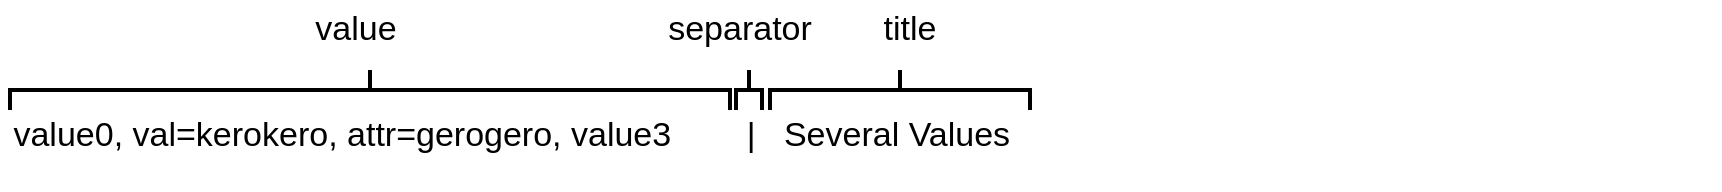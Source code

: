 <mxfile version="24.2.7" type="device">
  <diagram name="ページ1" id="0mRtbUcXiRgQefocvBfH">
    <mxGraphModel dx="870" dy="595" grid="1" gridSize="10" guides="1" tooltips="1" connect="1" arrows="1" fold="1" page="1" pageScale="1" pageWidth="10" pageHeight="10" math="0" shadow="0">
      <root>
        <mxCell id="0" />
        <mxCell id="1" parent="0" />
        <mxCell id="1VkHnEbaeBBj4qfACHqL-1" value="&lt;div style=&quot;font-size: 17px;&quot;&gt;&lt;span style=&quot;background-color: initial;&quot;&gt;&amp;nbsp;value0, val=kerokero, attr=gerogero, value3&amp;nbsp; &amp;nbsp; &amp;nbsp; &amp;nbsp; |&amp;nbsp; &amp;nbsp;Several Values&lt;/span&gt;&lt;/div&gt;" style="text;strokeColor=none;align=left;fillColor=none;html=1;verticalAlign=middle;whiteSpace=wrap;rounded=0;fontSize=17;" parent="1" vertex="1">
          <mxGeometry x="65" y="-45" width="860" height="55" as="geometry" />
        </mxCell>
        <mxCell id="1VkHnEbaeBBj4qfACHqL-15" value="" style="strokeWidth=2;html=1;shape=mxgraph.flowchart.annotation_2;align=left;labelPosition=right;pointerEvents=1;direction=south;" parent="1" vertex="1">
          <mxGeometry x="70" y="-50" width="360" height="20" as="geometry" />
        </mxCell>
        <mxCell id="1VkHnEbaeBBj4qfACHqL-16" value="" style="strokeWidth=2;html=1;shape=mxgraph.flowchart.annotation_2;align=left;labelPosition=right;pointerEvents=1;direction=south;" parent="1" vertex="1">
          <mxGeometry x="433" y="-50" width="13" height="20" as="geometry" />
        </mxCell>
        <mxCell id="1VkHnEbaeBBj4qfACHqL-17" value="" style="strokeWidth=2;html=1;shape=mxgraph.flowchart.annotation_2;align=left;labelPosition=right;pointerEvents=1;direction=south;" parent="1" vertex="1">
          <mxGeometry x="450" y="-50" width="130" height="20" as="geometry" />
        </mxCell>
        <mxCell id="1VkHnEbaeBBj4qfACHqL-18" value="value" style="text;html=1;align=center;verticalAlign=middle;whiteSpace=wrap;rounded=0;fontSize=17;" parent="1" vertex="1">
          <mxGeometry x="212.5" y="-85" width="60" height="30" as="geometry" />
        </mxCell>
        <mxCell id="1VkHnEbaeBBj4qfACHqL-19" value="separator" style="text;html=1;align=center;verticalAlign=middle;whiteSpace=wrap;rounded=0;fontSize=17;" parent="1" vertex="1">
          <mxGeometry x="405" y="-85" width="60" height="30" as="geometry" />
        </mxCell>
        <mxCell id="1VkHnEbaeBBj4qfACHqL-20" value="title" style="text;html=1;align=center;verticalAlign=middle;whiteSpace=wrap;rounded=0;fontSize=17;" parent="1" vertex="1">
          <mxGeometry x="490" y="-85" width="60" height="30" as="geometry" />
        </mxCell>
      </root>
    </mxGraphModel>
  </diagram>
</mxfile>
